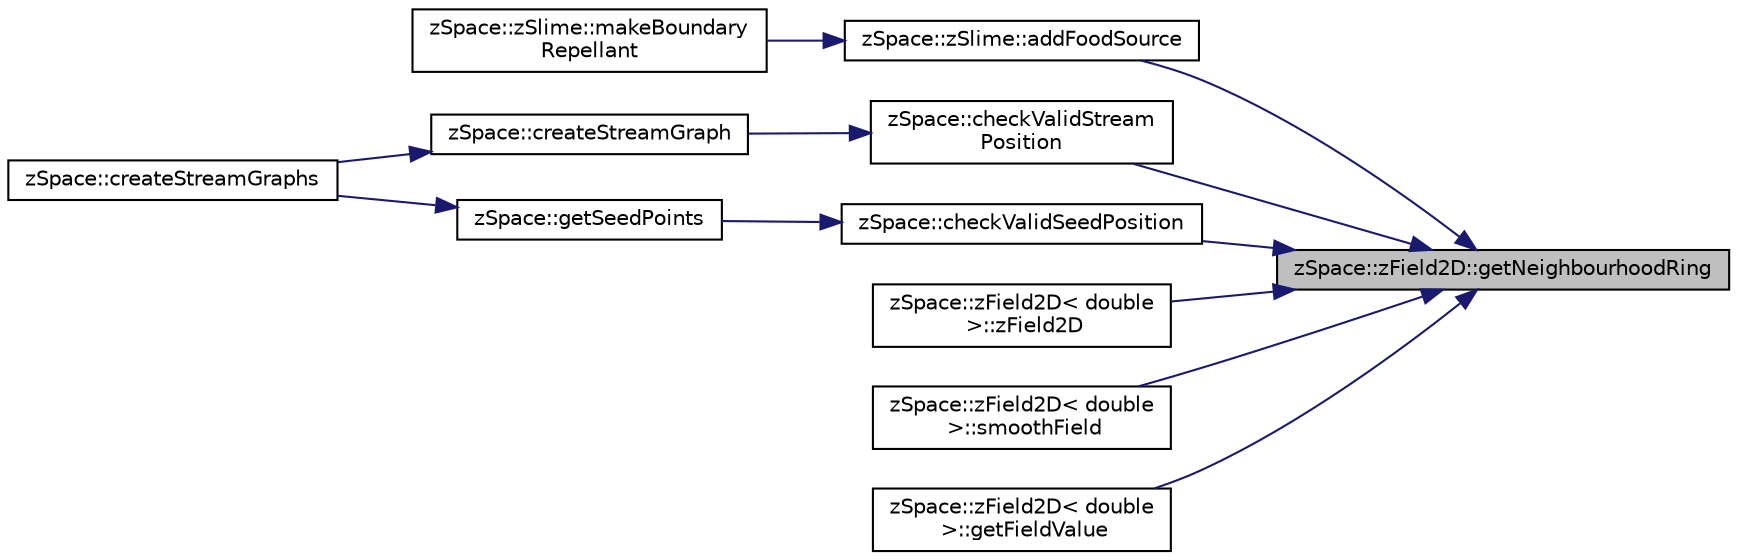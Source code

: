 digraph "zSpace::zField2D::getNeighbourhoodRing"
{
 // LATEX_PDF_SIZE
  edge [fontname="Helvetica",fontsize="10",labelfontname="Helvetica",labelfontsize="10"];
  node [fontname="Helvetica",fontsize="10",shape=record];
  rankdir="RL";
  Node75 [label="zSpace::zField2D::getNeighbourhoodRing",height=0.2,width=0.4,color="black", fillcolor="grey75", style="filled", fontcolor="black",tooltip="This method gets the ring neighbours of the field at the input index."];
  Node75 -> Node76 [dir="back",color="midnightblue",fontsize="10",style="solid",fontname="Helvetica"];
  Node76 [label="zSpace::zSlime::addFoodSource",height=0.2,width=0.4,color="black", fillcolor="white", style="filled",URL="$classz_space_1_1z_slime.html#a1a42d99f70c53f3c5a79d033c3c6b4de",tooltip="This method adds a food source at the input index of the environment."];
  Node76 -> Node77 [dir="back",color="midnightblue",fontsize="10",style="solid",fontname="Helvetica"];
  Node77 [label="zSpace::zSlime::makeBoundary\lRepellant",height=0.2,width=0.4,color="black", fillcolor="white", style="filled",URL="$classz_space_1_1z_slime.html#a96ac8317368024e7df385284f0034f2d",tooltip="This method adds a repellant food source at boundary cells of the environment."];
  Node75 -> Node78 [dir="back",color="midnightblue",fontsize="10",style="solid",fontname="Helvetica"];
  Node78 [label="zSpace::checkValidStream\lPosition",height=0.2,width=0.4,color="black", fillcolor="white", style="filled",URL="$group__z_stream_lines2_d.html#gad99d4cb30be24e7562da0c322b99d876",tooltip="This method checks if the input position is a valid stream position."];
  Node78 -> Node79 [dir="back",color="midnightblue",fontsize="10",style="solid",fontname="Helvetica"];
  Node79 [label="zSpace::createStreamGraph",height=0.2,width=0.4,color="black", fillcolor="white", style="filled",URL="$group__z_stream_lines2_d.html#ga1d6e3b833383a725503fa30fb9b8022d",tooltip="This method creates a single stream line as a graph."];
  Node79 -> Node80 [dir="back",color="midnightblue",fontsize="10",style="solid",fontname="Helvetica"];
  Node80 [label="zSpace::createStreamGraphs",height=0.2,width=0.4,color="black", fillcolor="white", style="filled",URL="$group__z_stream_lines2_d.html#ga469e791f18d47c0373052472c45759e0",tooltip="This method creates the stream lines and stores them as a graph."];
  Node75 -> Node81 [dir="back",color="midnightblue",fontsize="10",style="solid",fontname="Helvetica"];
  Node81 [label="zSpace::checkValidSeedPosition",height=0.2,width=0.4,color="black", fillcolor="white", style="filled",URL="$group__z_stream_lines2_d.html#ga23a48e12f9cf4c97c6eaa24b7a863c3f",tooltip="This method checks if the input position is a valid seed position."];
  Node81 -> Node82 [dir="back",color="midnightblue",fontsize="10",style="solid",fontname="Helvetica"];
  Node82 [label="zSpace::getSeedPoints",height=0.2,width=0.4,color="black", fillcolor="white", style="filled",URL="$group__z_stream_lines2_d.html#ga0e134353ee94a16509a6a41f8aef3d69",tooltip="This method computes the seed points."];
  Node82 -> Node80 [dir="back",color="midnightblue",fontsize="10",style="solid",fontname="Helvetica"];
  Node75 -> Node83 [dir="back",color="midnightblue",fontsize="10",style="solid",fontname="Helvetica"];
  Node83 [label="zSpace::zField2D\< double\l \>::zField2D",height=0.2,width=0.4,color="black", fillcolor="white", style="filled",URL="$classz_space_1_1z_field2_d.html#ad31805be6c55b01509c0bf97ef1695dd",tooltip="Overloaded constructor."];
  Node75 -> Node84 [dir="back",color="midnightblue",fontsize="10",style="solid",fontname="Helvetica"];
  Node84 [label="zSpace::zField2D\< double\l \>::smoothField",height=0.2,width=0.4,color="black", fillcolor="white", style="filled",URL="$classz_space_1_1z_field2_d.html#addac11f31063cf8362c387d5a0865c8e",tooltip="This method avarages / smoothens the field values."];
  Node75 -> Node85 [dir="back",color="midnightblue",fontsize="10",style="solid",fontname="Helvetica"];
  Node85 [label="zSpace::zField2D\< double\l \>::getFieldValue",height=0.2,width=0.4,color="black", fillcolor="white", style="filled",URL="$classz_space_1_1z_field2_d.html#a543d274aaa0c7a913c8d6ad227e192fa",tooltip="This method gets the value of the field at the input sample position."];
}
